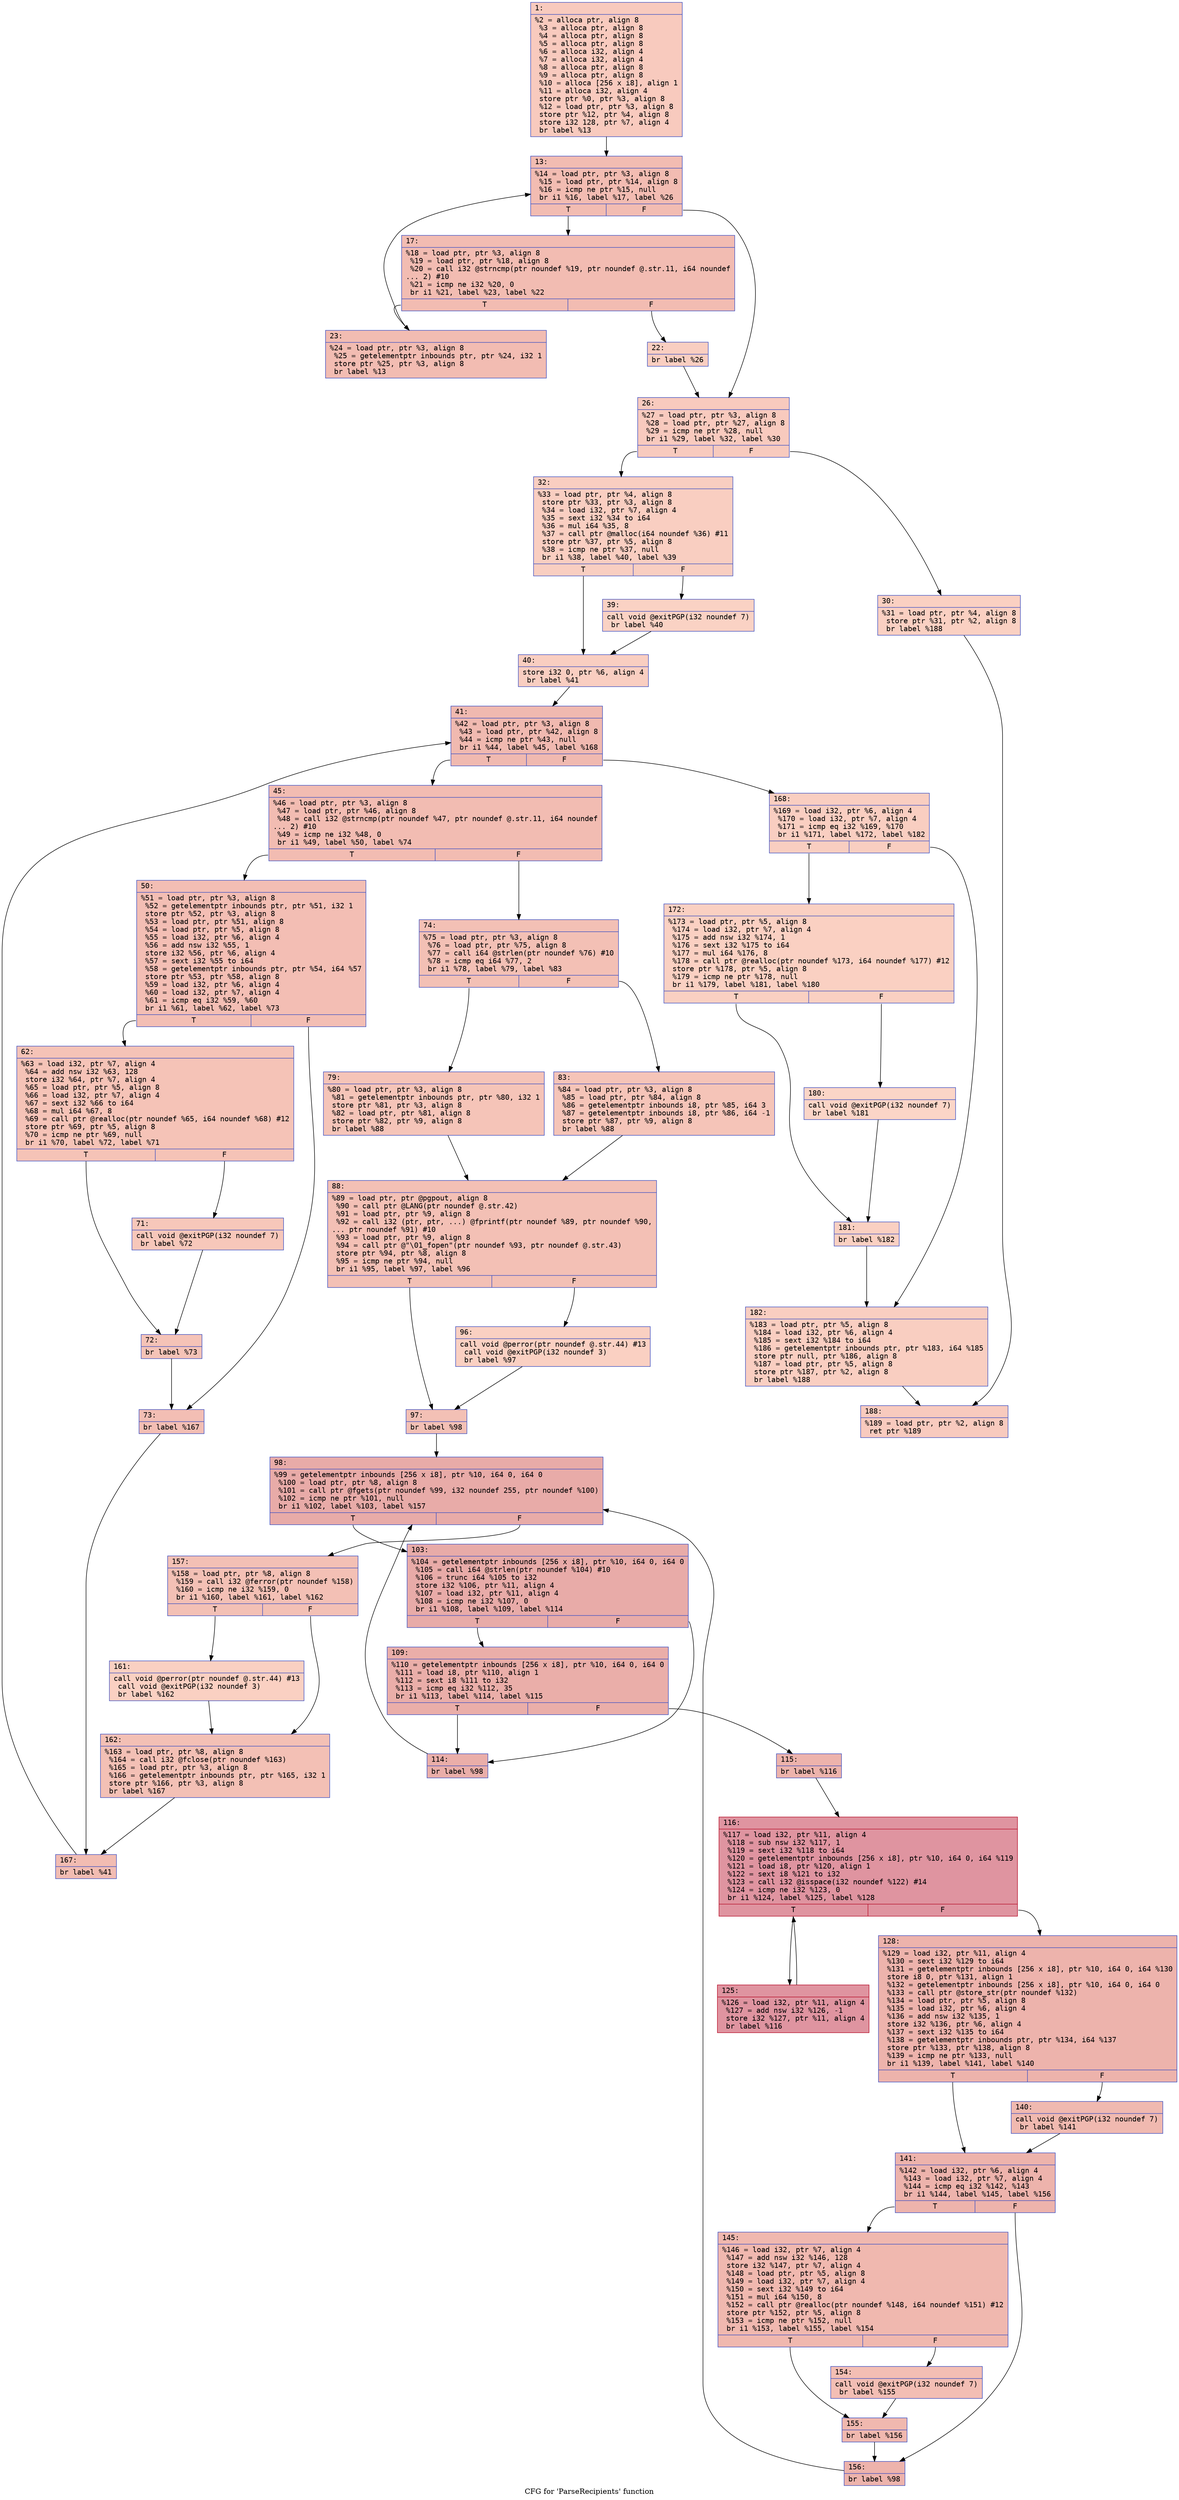 digraph "CFG for 'ParseRecipients' function" {
	label="CFG for 'ParseRecipients' function";

	Node0x6000007aae40 [shape=record,color="#3d50c3ff", style=filled, fillcolor="#ef886b70" fontname="Courier",label="{1:\l|  %2 = alloca ptr, align 8\l  %3 = alloca ptr, align 8\l  %4 = alloca ptr, align 8\l  %5 = alloca ptr, align 8\l  %6 = alloca i32, align 4\l  %7 = alloca i32, align 4\l  %8 = alloca ptr, align 8\l  %9 = alloca ptr, align 8\l  %10 = alloca [256 x i8], align 1\l  %11 = alloca i32, align 4\l  store ptr %0, ptr %3, align 8\l  %12 = load ptr, ptr %3, align 8\l  store ptr %12, ptr %4, align 8\l  store i32 128, ptr %7, align 4\l  br label %13\l}"];
	Node0x6000007aae40 -> Node0x6000007aaee0[tooltip="1 -> 13\nProbability 100.00%" ];
	Node0x6000007aaee0 [shape=record,color="#3d50c3ff", style=filled, fillcolor="#e1675170" fontname="Courier",label="{13:\l|  %14 = load ptr, ptr %3, align 8\l  %15 = load ptr, ptr %14, align 8\l  %16 = icmp ne ptr %15, null\l  br i1 %16, label %17, label %26\l|{<s0>T|<s1>F}}"];
	Node0x6000007aaee0:s0 -> Node0x6000007aaf30[tooltip="13 -> 17\nProbability 96.88%" ];
	Node0x6000007aaee0:s1 -> Node0x6000007ab020[tooltip="13 -> 26\nProbability 3.12%" ];
	Node0x6000007aaf30 [shape=record,color="#3d50c3ff", style=filled, fillcolor="#e1675170" fontname="Courier",label="{17:\l|  %18 = load ptr, ptr %3, align 8\l  %19 = load ptr, ptr %18, align 8\l  %20 = call i32 @strncmp(ptr noundef %19, ptr noundef @.str.11, i64 noundef\l... 2) #10\l  %21 = icmp ne i32 %20, 0\l  br i1 %21, label %23, label %22\l|{<s0>T|<s1>F}}"];
	Node0x6000007aaf30:s0 -> Node0x6000007aafd0[tooltip="17 -> 23\nProbability 96.88%" ];
	Node0x6000007aaf30:s1 -> Node0x6000007aaf80[tooltip="17 -> 22\nProbability 3.12%" ];
	Node0x6000007aaf80 [shape=record,color="#3d50c3ff", style=filled, fillcolor="#f2907270" fontname="Courier",label="{22:\l|  br label %26\l}"];
	Node0x6000007aaf80 -> Node0x6000007ab020[tooltip="22 -> 26\nProbability 100.00%" ];
	Node0x6000007aafd0 [shape=record,color="#3d50c3ff", style=filled, fillcolor="#e1675170" fontname="Courier",label="{23:\l|  %24 = load ptr, ptr %3, align 8\l  %25 = getelementptr inbounds ptr, ptr %24, i32 1\l  store ptr %25, ptr %3, align 8\l  br label %13\l}"];
	Node0x6000007aafd0 -> Node0x6000007aaee0[tooltip="23 -> 13\nProbability 100.00%" ];
	Node0x6000007ab020 [shape=record,color="#3d50c3ff", style=filled, fillcolor="#ef886b70" fontname="Courier",label="{26:\l|  %27 = load ptr, ptr %3, align 8\l  %28 = load ptr, ptr %27, align 8\l  %29 = icmp ne ptr %28, null\l  br i1 %29, label %32, label %30\l|{<s0>T|<s1>F}}"];
	Node0x6000007ab020:s0 -> Node0x6000007ab0c0[tooltip="26 -> 32\nProbability 62.50%" ];
	Node0x6000007ab020:s1 -> Node0x6000007ab070[tooltip="26 -> 30\nProbability 37.50%" ];
	Node0x6000007ab070 [shape=record,color="#3d50c3ff", style=filled, fillcolor="#f3947570" fontname="Courier",label="{30:\l|  %31 = load ptr, ptr %4, align 8\l  store ptr %31, ptr %2, align 8\l  br label %188\l}"];
	Node0x6000007ab070 -> Node0x6000007abcf0[tooltip="30 -> 188\nProbability 100.00%" ];
	Node0x6000007ab0c0 [shape=record,color="#3d50c3ff", style=filled, fillcolor="#f2907270" fontname="Courier",label="{32:\l|  %33 = load ptr, ptr %4, align 8\l  store ptr %33, ptr %3, align 8\l  %34 = load i32, ptr %7, align 4\l  %35 = sext i32 %34 to i64\l  %36 = mul i64 %35, 8\l  %37 = call ptr @malloc(i64 noundef %36) #11\l  store ptr %37, ptr %5, align 8\l  %38 = icmp ne ptr %37, null\l  br i1 %38, label %40, label %39\l|{<s0>T|<s1>F}}"];
	Node0x6000007ab0c0:s0 -> Node0x6000007ab160[tooltip="32 -> 40\nProbability 62.50%" ];
	Node0x6000007ab0c0:s1 -> Node0x6000007ab110[tooltip="32 -> 39\nProbability 37.50%" ];
	Node0x6000007ab110 [shape=record,color="#3d50c3ff", style=filled, fillcolor="#f4987a70" fontname="Courier",label="{39:\l|  call void @exitPGP(i32 noundef 7)\l  br label %40\l}"];
	Node0x6000007ab110 -> Node0x6000007ab160[tooltip="39 -> 40\nProbability 100.00%" ];
	Node0x6000007ab160 [shape=record,color="#3d50c3ff", style=filled, fillcolor="#f2907270" fontname="Courier",label="{40:\l|  store i32 0, ptr %6, align 4\l  br label %41\l}"];
	Node0x6000007ab160 -> Node0x6000007ab1b0[tooltip="40 -> 41\nProbability 100.00%" ];
	Node0x6000007ab1b0 [shape=record,color="#3d50c3ff", style=filled, fillcolor="#de614d70" fontname="Courier",label="{41:\l|  %42 = load ptr, ptr %3, align 8\l  %43 = load ptr, ptr %42, align 8\l  %44 = icmp ne ptr %43, null\l  br i1 %44, label %45, label %168\l|{<s0>T|<s1>F}}"];
	Node0x6000007ab1b0:s0 -> Node0x6000007ab200[tooltip="41 -> 45\nProbability 96.88%" ];
	Node0x6000007ab1b0:s1 -> Node0x6000007abb60[tooltip="41 -> 168\nProbability 3.12%" ];
	Node0x6000007ab200 [shape=record,color="#3d50c3ff", style=filled, fillcolor="#e1675170" fontname="Courier",label="{45:\l|  %46 = load ptr, ptr %3, align 8\l  %47 = load ptr, ptr %46, align 8\l  %48 = call i32 @strncmp(ptr noundef %47, ptr noundef @.str.11, i64 noundef\l... 2) #10\l  %49 = icmp ne i32 %48, 0\l  br i1 %49, label %50, label %74\l|{<s0>T|<s1>F}}"];
	Node0x6000007ab200:s0 -> Node0x6000007ab250[tooltip="45 -> 50\nProbability 62.50%" ];
	Node0x6000007ab200:s1 -> Node0x6000007ab3e0[tooltip="45 -> 74\nProbability 37.50%" ];
	Node0x6000007ab250 [shape=record,color="#3d50c3ff", style=filled, fillcolor="#e36c5570" fontname="Courier",label="{50:\l|  %51 = load ptr, ptr %3, align 8\l  %52 = getelementptr inbounds ptr, ptr %51, i32 1\l  store ptr %52, ptr %3, align 8\l  %53 = load ptr, ptr %51, align 8\l  %54 = load ptr, ptr %5, align 8\l  %55 = load i32, ptr %6, align 4\l  %56 = add nsw i32 %55, 1\l  store i32 %56, ptr %6, align 4\l  %57 = sext i32 %55 to i64\l  %58 = getelementptr inbounds ptr, ptr %54, i64 %57\l  store ptr %53, ptr %58, align 8\l  %59 = load i32, ptr %6, align 4\l  %60 = load i32, ptr %7, align 4\l  %61 = icmp eq i32 %59, %60\l  br i1 %61, label %62, label %73\l|{<s0>T|<s1>F}}"];
	Node0x6000007ab250:s0 -> Node0x6000007ab2a0[tooltip="50 -> 62\nProbability 50.00%" ];
	Node0x6000007ab250:s1 -> Node0x6000007ab390[tooltip="50 -> 73\nProbability 50.00%" ];
	Node0x6000007ab2a0 [shape=record,color="#3d50c3ff", style=filled, fillcolor="#e8765c70" fontname="Courier",label="{62:\l|  %63 = load i32, ptr %7, align 4\l  %64 = add nsw i32 %63, 128\l  store i32 %64, ptr %7, align 4\l  %65 = load ptr, ptr %5, align 8\l  %66 = load i32, ptr %7, align 4\l  %67 = sext i32 %66 to i64\l  %68 = mul i64 %67, 8\l  %69 = call ptr @realloc(ptr noundef %65, i64 noundef %68) #12\l  store ptr %69, ptr %5, align 8\l  %70 = icmp ne ptr %69, null\l  br i1 %70, label %72, label %71\l|{<s0>T|<s1>F}}"];
	Node0x6000007ab2a0:s0 -> Node0x6000007ab340[tooltip="62 -> 72\nProbability 62.50%" ];
	Node0x6000007ab2a0:s1 -> Node0x6000007ab2f0[tooltip="62 -> 71\nProbability 37.50%" ];
	Node0x6000007ab2f0 [shape=record,color="#3d50c3ff", style=filled, fillcolor="#ec7f6370" fontname="Courier",label="{71:\l|  call void @exitPGP(i32 noundef 7)\l  br label %72\l}"];
	Node0x6000007ab2f0 -> Node0x6000007ab340[tooltip="71 -> 72\nProbability 100.00%" ];
	Node0x6000007ab340 [shape=record,color="#3d50c3ff", style=filled, fillcolor="#e8765c70" fontname="Courier",label="{72:\l|  br label %73\l}"];
	Node0x6000007ab340 -> Node0x6000007ab390[tooltip="72 -> 73\nProbability 100.00%" ];
	Node0x6000007ab390 [shape=record,color="#3d50c3ff", style=filled, fillcolor="#e36c5570" fontname="Courier",label="{73:\l|  br label %167\l}"];
	Node0x6000007ab390 -> Node0x6000007abb10[tooltip="73 -> 167\nProbability 100.00%" ];
	Node0x6000007ab3e0 [shape=record,color="#3d50c3ff", style=filled, fillcolor="#e5705870" fontname="Courier",label="{74:\l|  %75 = load ptr, ptr %3, align 8\l  %76 = load ptr, ptr %75, align 8\l  %77 = call i64 @strlen(ptr noundef %76) #10\l  %78 = icmp eq i64 %77, 2\l  br i1 %78, label %79, label %83\l|{<s0>T|<s1>F}}"];
	Node0x6000007ab3e0:s0 -> Node0x6000007ab430[tooltip="74 -> 79\nProbability 50.00%" ];
	Node0x6000007ab3e0:s1 -> Node0x6000007ab480[tooltip="74 -> 83\nProbability 50.00%" ];
	Node0x6000007ab430 [shape=record,color="#3d50c3ff", style=filled, fillcolor="#e97a5f70" fontname="Courier",label="{79:\l|  %80 = load ptr, ptr %3, align 8\l  %81 = getelementptr inbounds ptr, ptr %80, i32 1\l  store ptr %81, ptr %3, align 8\l  %82 = load ptr, ptr %81, align 8\l  store ptr %82, ptr %9, align 8\l  br label %88\l}"];
	Node0x6000007ab430 -> Node0x6000007ab4d0[tooltip="79 -> 88\nProbability 100.00%" ];
	Node0x6000007ab480 [shape=record,color="#3d50c3ff", style=filled, fillcolor="#e97a5f70" fontname="Courier",label="{83:\l|  %84 = load ptr, ptr %3, align 8\l  %85 = load ptr, ptr %84, align 8\l  %86 = getelementptr inbounds i8, ptr %85, i64 3\l  %87 = getelementptr inbounds i8, ptr %86, i64 -1\l  store ptr %87, ptr %9, align 8\l  br label %88\l}"];
	Node0x6000007ab480 -> Node0x6000007ab4d0[tooltip="83 -> 88\nProbability 100.00%" ];
	Node0x6000007ab4d0 [shape=record,color="#3d50c3ff", style=filled, fillcolor="#e5705870" fontname="Courier",label="{88:\l|  %89 = load ptr, ptr @pgpout, align 8\l  %90 = call ptr @LANG(ptr noundef @.str.42)\l  %91 = load ptr, ptr %9, align 8\l  %92 = call i32 (ptr, ptr, ...) @fprintf(ptr noundef %89, ptr noundef %90,\l... ptr noundef %91) #10\l  %93 = load ptr, ptr %9, align 8\l  %94 = call ptr @\"\\01_fopen\"(ptr noundef %93, ptr noundef @.str.43)\l  store ptr %94, ptr %8, align 8\l  %95 = icmp ne ptr %94, null\l  br i1 %95, label %97, label %96\l|{<s0>T|<s1>F}}"];
	Node0x6000007ab4d0:s0 -> Node0x6000007ab570[tooltip="88 -> 97\nProbability 94.12%" ];
	Node0x6000007ab4d0:s1 -> Node0x6000007ab520[tooltip="88 -> 96\nProbability 5.88%" ];
	Node0x6000007ab520 [shape=record,color="#3d50c3ff", style=filled, fillcolor="#f3947570" fontname="Courier",label="{96:\l|  call void @perror(ptr noundef @.str.44) #13\l  call void @exitPGP(i32 noundef 3)\l  br label %97\l}"];
	Node0x6000007ab520 -> Node0x6000007ab570[tooltip="96 -> 97\nProbability 100.00%" ];
	Node0x6000007ab570 [shape=record,color="#3d50c3ff", style=filled, fillcolor="#e5705870" fontname="Courier",label="{97:\l|  br label %98\l}"];
	Node0x6000007ab570 -> Node0x6000007ab5c0[tooltip="97 -> 98\nProbability 100.00%" ];
	Node0x6000007ab5c0 [shape=record,color="#3d50c3ff", style=filled, fillcolor="#cc403a70" fontname="Courier",label="{98:\l|  %99 = getelementptr inbounds [256 x i8], ptr %10, i64 0, i64 0\l  %100 = load ptr, ptr %8, align 8\l  %101 = call ptr @fgets(ptr noundef %99, i32 noundef 255, ptr noundef %100)\l  %102 = icmp ne ptr %101, null\l  br i1 %102, label %103, label %157\l|{<s0>T|<s1>F}}"];
	Node0x6000007ab5c0:s0 -> Node0x6000007ab610[tooltip="98 -> 103\nProbability 96.88%" ];
	Node0x6000007ab5c0:s1 -> Node0x6000007aba20[tooltip="98 -> 157\nProbability 3.12%" ];
	Node0x6000007ab610 [shape=record,color="#3d50c3ff", style=filled, fillcolor="#cc403a70" fontname="Courier",label="{103:\l|  %104 = getelementptr inbounds [256 x i8], ptr %10, i64 0, i64 0\l  %105 = call i64 @strlen(ptr noundef %104) #10\l  %106 = trunc i64 %105 to i32\l  store i32 %106, ptr %11, align 4\l  %107 = load i32, ptr %11, align 4\l  %108 = icmp ne i32 %107, 0\l  br i1 %108, label %109, label %114\l|{<s0>T|<s1>F}}"];
	Node0x6000007ab610:s0 -> Node0x6000007ab660[tooltip="103 -> 109\nProbability 62.50%" ];
	Node0x6000007ab610:s1 -> Node0x6000007ab6b0[tooltip="103 -> 114\nProbability 37.50%" ];
	Node0x6000007ab660 [shape=record,color="#3d50c3ff", style=filled, fillcolor="#d0473d70" fontname="Courier",label="{109:\l|  %110 = getelementptr inbounds [256 x i8], ptr %10, i64 0, i64 0\l  %111 = load i8, ptr %110, align 1\l  %112 = sext i8 %111 to i32\l  %113 = icmp eq i32 %112, 35\l  br i1 %113, label %114, label %115\l|{<s0>T|<s1>F}}"];
	Node0x6000007ab660:s0 -> Node0x6000007ab6b0[tooltip="109 -> 114\nProbability 50.00%" ];
	Node0x6000007ab660:s1 -> Node0x6000007ab700[tooltip="109 -> 115\nProbability 50.00%" ];
	Node0x6000007ab6b0 [shape=record,color="#3d50c3ff", style=filled, fillcolor="#d0473d70" fontname="Courier",label="{114:\l|  br label %98\l}"];
	Node0x6000007ab6b0 -> Node0x6000007ab5c0[tooltip="114 -> 98\nProbability 100.00%" ];
	Node0x6000007ab700 [shape=record,color="#3d50c3ff", style=filled, fillcolor="#d6524470" fontname="Courier",label="{115:\l|  br label %116\l}"];
	Node0x6000007ab700 -> Node0x6000007ab750[tooltip="115 -> 116\nProbability 100.00%" ];
	Node0x6000007ab750 [shape=record,color="#b70d28ff", style=filled, fillcolor="#b70d2870" fontname="Courier",label="{116:\l|  %117 = load i32, ptr %11, align 4\l  %118 = sub nsw i32 %117, 1\l  %119 = sext i32 %118 to i64\l  %120 = getelementptr inbounds [256 x i8], ptr %10, i64 0, i64 %119\l  %121 = load i8, ptr %120, align 1\l  %122 = sext i8 %121 to i32\l  %123 = call i32 @isspace(i32 noundef %122) #14\l  %124 = icmp ne i32 %123, 0\l  br i1 %124, label %125, label %128\l|{<s0>T|<s1>F}}"];
	Node0x6000007ab750:s0 -> Node0x6000007ab7a0[tooltip="116 -> 125\nProbability 96.88%" ];
	Node0x6000007ab750:s1 -> Node0x6000007ab7f0[tooltip="116 -> 128\nProbability 3.12%" ];
	Node0x6000007ab7a0 [shape=record,color="#b70d28ff", style=filled, fillcolor="#b70d2870" fontname="Courier",label="{125:\l|  %126 = load i32, ptr %11, align 4\l  %127 = add nsw i32 %126, -1\l  store i32 %127, ptr %11, align 4\l  br label %116\l}"];
	Node0x6000007ab7a0 -> Node0x6000007ab750[tooltip="125 -> 116\nProbability 100.00%" ];
	Node0x6000007ab7f0 [shape=record,color="#3d50c3ff", style=filled, fillcolor="#d6524470" fontname="Courier",label="{128:\l|  %129 = load i32, ptr %11, align 4\l  %130 = sext i32 %129 to i64\l  %131 = getelementptr inbounds [256 x i8], ptr %10, i64 0, i64 %130\l  store i8 0, ptr %131, align 1\l  %132 = getelementptr inbounds [256 x i8], ptr %10, i64 0, i64 0\l  %133 = call ptr @store_str(ptr noundef %132)\l  %134 = load ptr, ptr %5, align 8\l  %135 = load i32, ptr %6, align 4\l  %136 = add nsw i32 %135, 1\l  store i32 %136, ptr %6, align 4\l  %137 = sext i32 %135 to i64\l  %138 = getelementptr inbounds ptr, ptr %134, i64 %137\l  store ptr %133, ptr %138, align 8\l  %139 = icmp ne ptr %133, null\l  br i1 %139, label %141, label %140\l|{<s0>T|<s1>F}}"];
	Node0x6000007ab7f0:s0 -> Node0x6000007ab890[tooltip="128 -> 141\nProbability 62.50%" ];
	Node0x6000007ab7f0:s1 -> Node0x6000007ab840[tooltip="128 -> 140\nProbability 37.50%" ];
	Node0x6000007ab840 [shape=record,color="#3d50c3ff", style=filled, fillcolor="#de614d70" fontname="Courier",label="{140:\l|  call void @exitPGP(i32 noundef 7)\l  br label %141\l}"];
	Node0x6000007ab840 -> Node0x6000007ab890[tooltip="140 -> 141\nProbability 100.00%" ];
	Node0x6000007ab890 [shape=record,color="#3d50c3ff", style=filled, fillcolor="#d6524470" fontname="Courier",label="{141:\l|  %142 = load i32, ptr %6, align 4\l  %143 = load i32, ptr %7, align 4\l  %144 = icmp eq i32 %142, %143\l  br i1 %144, label %145, label %156\l|{<s0>T|<s1>F}}"];
	Node0x6000007ab890:s0 -> Node0x6000007ab8e0[tooltip="141 -> 145\nProbability 50.00%" ];
	Node0x6000007ab890:s1 -> Node0x6000007ab9d0[tooltip="141 -> 156\nProbability 50.00%" ];
	Node0x6000007ab8e0 [shape=record,color="#3d50c3ff", style=filled, fillcolor="#dc5d4a70" fontname="Courier",label="{145:\l|  %146 = load i32, ptr %7, align 4\l  %147 = add nsw i32 %146, 128\l  store i32 %147, ptr %7, align 4\l  %148 = load ptr, ptr %5, align 8\l  %149 = load i32, ptr %7, align 4\l  %150 = sext i32 %149 to i64\l  %151 = mul i64 %150, 8\l  %152 = call ptr @realloc(ptr noundef %148, i64 noundef %151) #12\l  store ptr %152, ptr %5, align 8\l  %153 = icmp ne ptr %152, null\l  br i1 %153, label %155, label %154\l|{<s0>T|<s1>F}}"];
	Node0x6000007ab8e0:s0 -> Node0x6000007ab980[tooltip="145 -> 155\nProbability 62.50%" ];
	Node0x6000007ab8e0:s1 -> Node0x6000007ab930[tooltip="145 -> 154\nProbability 37.50%" ];
	Node0x6000007ab930 [shape=record,color="#3d50c3ff", style=filled, fillcolor="#e36c5570" fontname="Courier",label="{154:\l|  call void @exitPGP(i32 noundef 7)\l  br label %155\l}"];
	Node0x6000007ab930 -> Node0x6000007ab980[tooltip="154 -> 155\nProbability 100.00%" ];
	Node0x6000007ab980 [shape=record,color="#3d50c3ff", style=filled, fillcolor="#dc5d4a70" fontname="Courier",label="{155:\l|  br label %156\l}"];
	Node0x6000007ab980 -> Node0x6000007ab9d0[tooltip="155 -> 156\nProbability 100.00%" ];
	Node0x6000007ab9d0 [shape=record,color="#3d50c3ff", style=filled, fillcolor="#d6524470" fontname="Courier",label="{156:\l|  br label %98\l}"];
	Node0x6000007ab9d0 -> Node0x6000007ab5c0[tooltip="156 -> 98\nProbability 100.00%" ];
	Node0x6000007aba20 [shape=record,color="#3d50c3ff", style=filled, fillcolor="#e5705870" fontname="Courier",label="{157:\l|  %158 = load ptr, ptr %8, align 8\l  %159 = call i32 @ferror(ptr noundef %158)\l  %160 = icmp ne i32 %159, 0\l  br i1 %160, label %161, label %162\l|{<s0>T|<s1>F}}"];
	Node0x6000007aba20:s0 -> Node0x6000007aba70[tooltip="157 -> 161\nProbability 5.88%" ];
	Node0x6000007aba20:s1 -> Node0x6000007abac0[tooltip="157 -> 162\nProbability 94.12%" ];
	Node0x6000007aba70 [shape=record,color="#3d50c3ff", style=filled, fillcolor="#f3947570" fontname="Courier",label="{161:\l|  call void @perror(ptr noundef @.str.44) #13\l  call void @exitPGP(i32 noundef 3)\l  br label %162\l}"];
	Node0x6000007aba70 -> Node0x6000007abac0[tooltip="161 -> 162\nProbability 100.00%" ];
	Node0x6000007abac0 [shape=record,color="#3d50c3ff", style=filled, fillcolor="#e5705870" fontname="Courier",label="{162:\l|  %163 = load ptr, ptr %8, align 8\l  %164 = call i32 @fclose(ptr noundef %163)\l  %165 = load ptr, ptr %3, align 8\l  %166 = getelementptr inbounds ptr, ptr %165, i32 1\l  store ptr %166, ptr %3, align 8\l  br label %167\l}"];
	Node0x6000007abac0 -> Node0x6000007abb10[tooltip="162 -> 167\nProbability 100.00%" ];
	Node0x6000007abb10 [shape=record,color="#3d50c3ff", style=filled, fillcolor="#e1675170" fontname="Courier",label="{167:\l|  br label %41\l}"];
	Node0x6000007abb10 -> Node0x6000007ab1b0[tooltip="167 -> 41\nProbability 100.00%" ];
	Node0x6000007abb60 [shape=record,color="#3d50c3ff", style=filled, fillcolor="#f2907270" fontname="Courier",label="{168:\l|  %169 = load i32, ptr %6, align 4\l  %170 = load i32, ptr %7, align 4\l  %171 = icmp eq i32 %169, %170\l  br i1 %171, label %172, label %182\l|{<s0>T|<s1>F}}"];
	Node0x6000007abb60:s0 -> Node0x6000007abbb0[tooltip="168 -> 172\nProbability 50.00%" ];
	Node0x6000007abb60:s1 -> Node0x6000007abca0[tooltip="168 -> 182\nProbability 50.00%" ];
	Node0x6000007abbb0 [shape=record,color="#3d50c3ff", style=filled, fillcolor="#f3947570" fontname="Courier",label="{172:\l|  %173 = load ptr, ptr %5, align 8\l  %174 = load i32, ptr %7, align 4\l  %175 = add nsw i32 %174, 1\l  %176 = sext i32 %175 to i64\l  %177 = mul i64 %176, 8\l  %178 = call ptr @realloc(ptr noundef %173, i64 noundef %177) #12\l  store ptr %178, ptr %5, align 8\l  %179 = icmp ne ptr %178, null\l  br i1 %179, label %181, label %180\l|{<s0>T|<s1>F}}"];
	Node0x6000007abbb0:s0 -> Node0x6000007abc50[tooltip="172 -> 181\nProbability 62.50%" ];
	Node0x6000007abbb0:s1 -> Node0x6000007abc00[tooltip="172 -> 180\nProbability 37.50%" ];
	Node0x6000007abc00 [shape=record,color="#3d50c3ff", style=filled, fillcolor="#f5a08170" fontname="Courier",label="{180:\l|  call void @exitPGP(i32 noundef 7)\l  br label %181\l}"];
	Node0x6000007abc00 -> Node0x6000007abc50[tooltip="180 -> 181\nProbability 100.00%" ];
	Node0x6000007abc50 [shape=record,color="#3d50c3ff", style=filled, fillcolor="#f3947570" fontname="Courier",label="{181:\l|  br label %182\l}"];
	Node0x6000007abc50 -> Node0x6000007abca0[tooltip="181 -> 182\nProbability 100.00%" ];
	Node0x6000007abca0 [shape=record,color="#3d50c3ff", style=filled, fillcolor="#f2907270" fontname="Courier",label="{182:\l|  %183 = load ptr, ptr %5, align 8\l  %184 = load i32, ptr %6, align 4\l  %185 = sext i32 %184 to i64\l  %186 = getelementptr inbounds ptr, ptr %183, i64 %185\l  store ptr null, ptr %186, align 8\l  %187 = load ptr, ptr %5, align 8\l  store ptr %187, ptr %2, align 8\l  br label %188\l}"];
	Node0x6000007abca0 -> Node0x6000007abcf0[tooltip="182 -> 188\nProbability 100.00%" ];
	Node0x6000007abcf0 [shape=record,color="#3d50c3ff", style=filled, fillcolor="#ef886b70" fontname="Courier",label="{188:\l|  %189 = load ptr, ptr %2, align 8\l  ret ptr %189\l}"];
}
